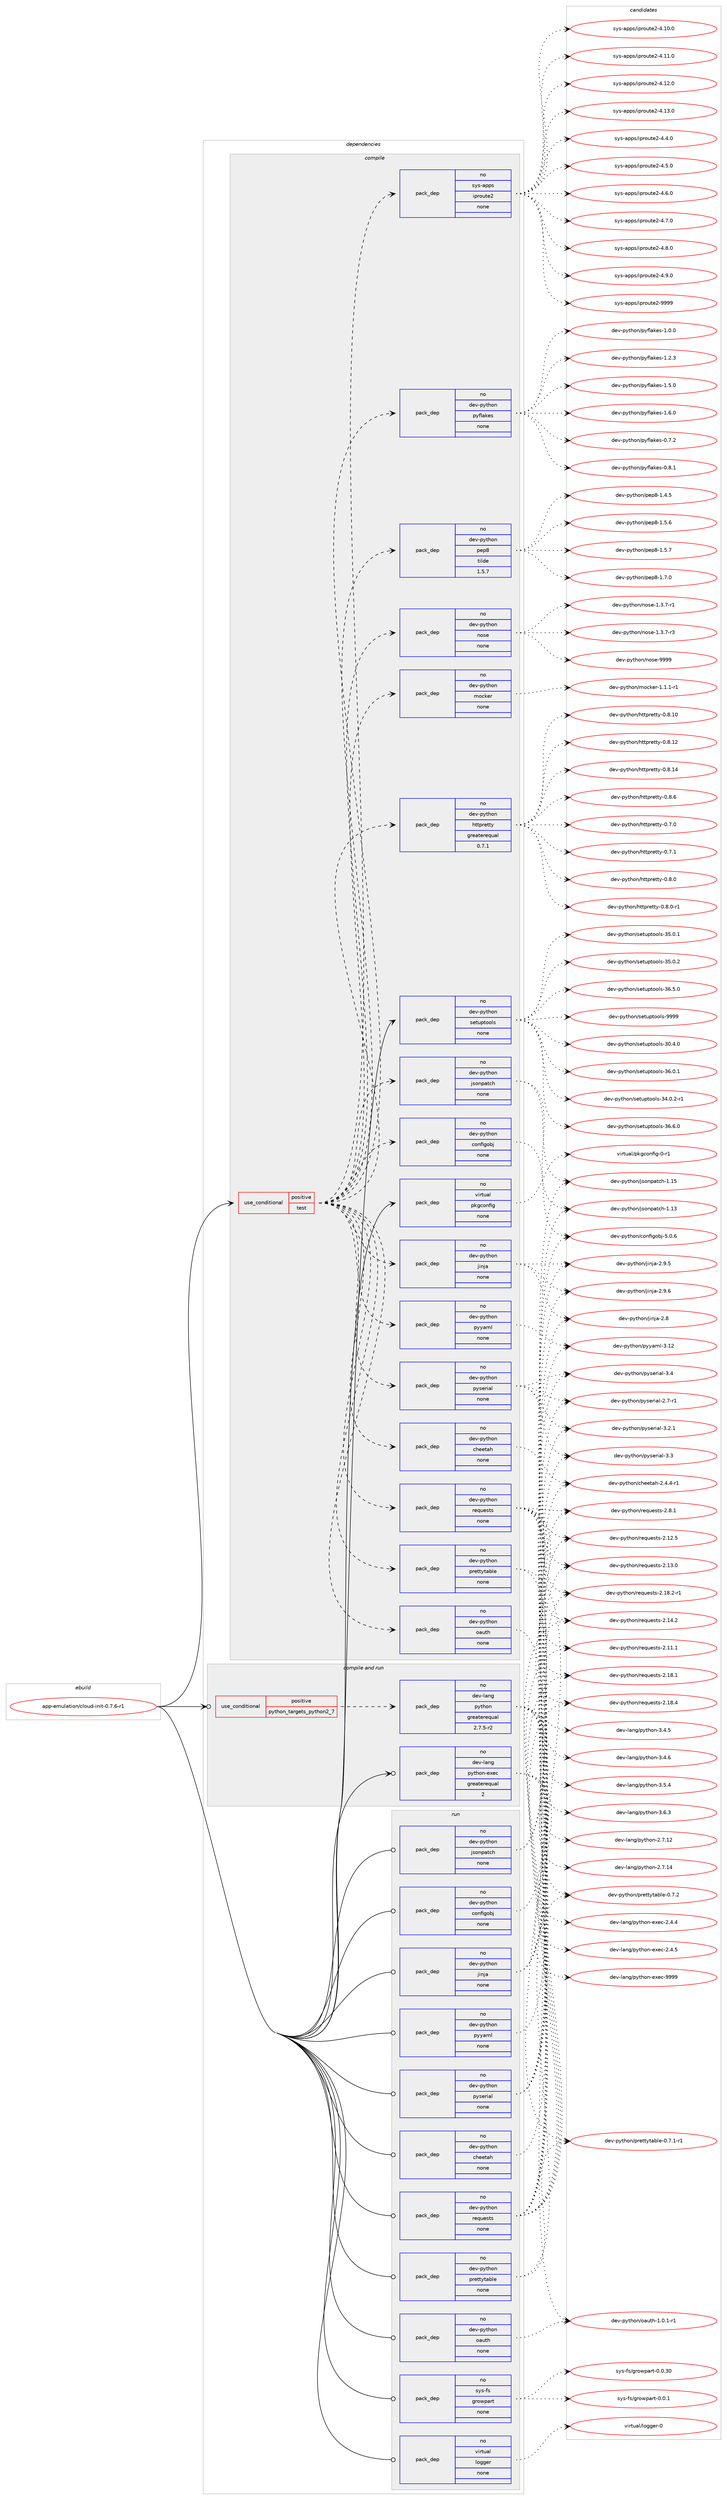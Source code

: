 digraph prolog {

# *************
# Graph options
# *************

newrank=true;
concentrate=true;
compound=true;
graph [rankdir=LR,fontname=Helvetica,fontsize=10,ranksep=1.5];#, ranksep=2.5, nodesep=0.2];
edge  [arrowhead=vee];
node  [fontname=Helvetica,fontsize=10];

# **********
# The ebuild
# **********

subgraph cluster_leftcol {
color=gray;
rank=same;
label=<<i>ebuild</i>>;
id [label="app-emulation/cloud-init-0.7.6-r1", color=red, width=4, href="../app-emulation/cloud-init-0.7.6-r1.svg"];
}

# ****************
# The dependencies
# ****************

subgraph cluster_midcol {
color=gray;
label=<<i>dependencies</i>>;
subgraph cluster_compile {
fillcolor="#eeeeee";
style=filled;
label=<<i>compile</i>>;
subgraph cond4960 {
dependency20276 [label=<<TABLE BORDER="0" CELLBORDER="1" CELLSPACING="0" CELLPADDING="4"><TR><TD ROWSPAN="3" CELLPADDING="10">use_conditional</TD></TR><TR><TD>positive</TD></TR><TR><TD>test</TD></TR></TABLE>>, shape=none, color=red];
subgraph pack14902 {
dependency20277 [label=<<TABLE BORDER="0" CELLBORDER="1" CELLSPACING="0" CELLPADDING="4" WIDTH="220"><TR><TD ROWSPAN="6" CELLPADDING="30">pack_dep</TD></TR><TR><TD WIDTH="110">no</TD></TR><TR><TD>dev-python</TD></TR><TR><TD>cheetah</TD></TR><TR><TD>none</TD></TR><TR><TD></TD></TR></TABLE>>, shape=none, color=blue];
}
dependency20276:e -> dependency20277:w [weight=20,style="dashed",arrowhead="vee"];
subgraph pack14903 {
dependency20278 [label=<<TABLE BORDER="0" CELLBORDER="1" CELLSPACING="0" CELLPADDING="4" WIDTH="220"><TR><TD ROWSPAN="6" CELLPADDING="30">pack_dep</TD></TR><TR><TD WIDTH="110">no</TD></TR><TR><TD>dev-python</TD></TR><TR><TD>configobj</TD></TR><TR><TD>none</TD></TR><TR><TD></TD></TR></TABLE>>, shape=none, color=blue];
}
dependency20276:e -> dependency20278:w [weight=20,style="dashed",arrowhead="vee"];
subgraph pack14904 {
dependency20279 [label=<<TABLE BORDER="0" CELLBORDER="1" CELLSPACING="0" CELLPADDING="4" WIDTH="220"><TR><TD ROWSPAN="6" CELLPADDING="30">pack_dep</TD></TR><TR><TD WIDTH="110">no</TD></TR><TR><TD>dev-python</TD></TR><TR><TD>jinja</TD></TR><TR><TD>none</TD></TR><TR><TD></TD></TR></TABLE>>, shape=none, color=blue];
}
dependency20276:e -> dependency20279:w [weight=20,style="dashed",arrowhead="vee"];
subgraph pack14905 {
dependency20280 [label=<<TABLE BORDER="0" CELLBORDER="1" CELLSPACING="0" CELLPADDING="4" WIDTH="220"><TR><TD ROWSPAN="6" CELLPADDING="30">pack_dep</TD></TR><TR><TD WIDTH="110">no</TD></TR><TR><TD>dev-python</TD></TR><TR><TD>jsonpatch</TD></TR><TR><TD>none</TD></TR><TR><TD></TD></TR></TABLE>>, shape=none, color=blue];
}
dependency20276:e -> dependency20280:w [weight=20,style="dashed",arrowhead="vee"];
subgraph pack14906 {
dependency20281 [label=<<TABLE BORDER="0" CELLBORDER="1" CELLSPACING="0" CELLPADDING="4" WIDTH="220"><TR><TD ROWSPAN="6" CELLPADDING="30">pack_dep</TD></TR><TR><TD WIDTH="110">no</TD></TR><TR><TD>dev-python</TD></TR><TR><TD>oauth</TD></TR><TR><TD>none</TD></TR><TR><TD></TD></TR></TABLE>>, shape=none, color=blue];
}
dependency20276:e -> dependency20281:w [weight=20,style="dashed",arrowhead="vee"];
subgraph pack14907 {
dependency20282 [label=<<TABLE BORDER="0" CELLBORDER="1" CELLSPACING="0" CELLPADDING="4" WIDTH="220"><TR><TD ROWSPAN="6" CELLPADDING="30">pack_dep</TD></TR><TR><TD WIDTH="110">no</TD></TR><TR><TD>dev-python</TD></TR><TR><TD>prettytable</TD></TR><TR><TD>none</TD></TR><TR><TD></TD></TR></TABLE>>, shape=none, color=blue];
}
dependency20276:e -> dependency20282:w [weight=20,style="dashed",arrowhead="vee"];
subgraph pack14908 {
dependency20283 [label=<<TABLE BORDER="0" CELLBORDER="1" CELLSPACING="0" CELLPADDING="4" WIDTH="220"><TR><TD ROWSPAN="6" CELLPADDING="30">pack_dep</TD></TR><TR><TD WIDTH="110">no</TD></TR><TR><TD>dev-python</TD></TR><TR><TD>pyserial</TD></TR><TR><TD>none</TD></TR><TR><TD></TD></TR></TABLE>>, shape=none, color=blue];
}
dependency20276:e -> dependency20283:w [weight=20,style="dashed",arrowhead="vee"];
subgraph pack14909 {
dependency20284 [label=<<TABLE BORDER="0" CELLBORDER="1" CELLSPACING="0" CELLPADDING="4" WIDTH="220"><TR><TD ROWSPAN="6" CELLPADDING="30">pack_dep</TD></TR><TR><TD WIDTH="110">no</TD></TR><TR><TD>dev-python</TD></TR><TR><TD>pyyaml</TD></TR><TR><TD>none</TD></TR><TR><TD></TD></TR></TABLE>>, shape=none, color=blue];
}
dependency20276:e -> dependency20284:w [weight=20,style="dashed",arrowhead="vee"];
subgraph pack14910 {
dependency20285 [label=<<TABLE BORDER="0" CELLBORDER="1" CELLSPACING="0" CELLPADDING="4" WIDTH="220"><TR><TD ROWSPAN="6" CELLPADDING="30">pack_dep</TD></TR><TR><TD WIDTH="110">no</TD></TR><TR><TD>dev-python</TD></TR><TR><TD>requests</TD></TR><TR><TD>none</TD></TR><TR><TD></TD></TR></TABLE>>, shape=none, color=blue];
}
dependency20276:e -> dependency20285:w [weight=20,style="dashed",arrowhead="vee"];
subgraph pack14911 {
dependency20286 [label=<<TABLE BORDER="0" CELLBORDER="1" CELLSPACING="0" CELLPADDING="4" WIDTH="220"><TR><TD ROWSPAN="6" CELLPADDING="30">pack_dep</TD></TR><TR><TD WIDTH="110">no</TD></TR><TR><TD>dev-python</TD></TR><TR><TD>httpretty</TD></TR><TR><TD>greaterequal</TD></TR><TR><TD>0.7.1</TD></TR></TABLE>>, shape=none, color=blue];
}
dependency20276:e -> dependency20286:w [weight=20,style="dashed",arrowhead="vee"];
subgraph pack14912 {
dependency20287 [label=<<TABLE BORDER="0" CELLBORDER="1" CELLSPACING="0" CELLPADDING="4" WIDTH="220"><TR><TD ROWSPAN="6" CELLPADDING="30">pack_dep</TD></TR><TR><TD WIDTH="110">no</TD></TR><TR><TD>dev-python</TD></TR><TR><TD>mocker</TD></TR><TR><TD>none</TD></TR><TR><TD></TD></TR></TABLE>>, shape=none, color=blue];
}
dependency20276:e -> dependency20287:w [weight=20,style="dashed",arrowhead="vee"];
subgraph pack14913 {
dependency20288 [label=<<TABLE BORDER="0" CELLBORDER="1" CELLSPACING="0" CELLPADDING="4" WIDTH="220"><TR><TD ROWSPAN="6" CELLPADDING="30">pack_dep</TD></TR><TR><TD WIDTH="110">no</TD></TR><TR><TD>dev-python</TD></TR><TR><TD>nose</TD></TR><TR><TD>none</TD></TR><TR><TD></TD></TR></TABLE>>, shape=none, color=blue];
}
dependency20276:e -> dependency20288:w [weight=20,style="dashed",arrowhead="vee"];
subgraph pack14914 {
dependency20289 [label=<<TABLE BORDER="0" CELLBORDER="1" CELLSPACING="0" CELLPADDING="4" WIDTH="220"><TR><TD ROWSPAN="6" CELLPADDING="30">pack_dep</TD></TR><TR><TD WIDTH="110">no</TD></TR><TR><TD>dev-python</TD></TR><TR><TD>pep8</TD></TR><TR><TD>tilde</TD></TR><TR><TD>1.5.7</TD></TR></TABLE>>, shape=none, color=blue];
}
dependency20276:e -> dependency20289:w [weight=20,style="dashed",arrowhead="vee"];
subgraph pack14915 {
dependency20290 [label=<<TABLE BORDER="0" CELLBORDER="1" CELLSPACING="0" CELLPADDING="4" WIDTH="220"><TR><TD ROWSPAN="6" CELLPADDING="30">pack_dep</TD></TR><TR><TD WIDTH="110">no</TD></TR><TR><TD>dev-python</TD></TR><TR><TD>pyflakes</TD></TR><TR><TD>none</TD></TR><TR><TD></TD></TR></TABLE>>, shape=none, color=blue];
}
dependency20276:e -> dependency20290:w [weight=20,style="dashed",arrowhead="vee"];
subgraph pack14916 {
dependency20291 [label=<<TABLE BORDER="0" CELLBORDER="1" CELLSPACING="0" CELLPADDING="4" WIDTH="220"><TR><TD ROWSPAN="6" CELLPADDING="30">pack_dep</TD></TR><TR><TD WIDTH="110">no</TD></TR><TR><TD>sys-apps</TD></TR><TR><TD>iproute2</TD></TR><TR><TD>none</TD></TR><TR><TD></TD></TR></TABLE>>, shape=none, color=blue];
}
dependency20276:e -> dependency20291:w [weight=20,style="dashed",arrowhead="vee"];
}
id:e -> dependency20276:w [weight=20,style="solid",arrowhead="vee"];
subgraph pack14917 {
dependency20292 [label=<<TABLE BORDER="0" CELLBORDER="1" CELLSPACING="0" CELLPADDING="4" WIDTH="220"><TR><TD ROWSPAN="6" CELLPADDING="30">pack_dep</TD></TR><TR><TD WIDTH="110">no</TD></TR><TR><TD>dev-python</TD></TR><TR><TD>setuptools</TD></TR><TR><TD>none</TD></TR><TR><TD></TD></TR></TABLE>>, shape=none, color=blue];
}
id:e -> dependency20292:w [weight=20,style="solid",arrowhead="vee"];
subgraph pack14918 {
dependency20293 [label=<<TABLE BORDER="0" CELLBORDER="1" CELLSPACING="0" CELLPADDING="4" WIDTH="220"><TR><TD ROWSPAN="6" CELLPADDING="30">pack_dep</TD></TR><TR><TD WIDTH="110">no</TD></TR><TR><TD>virtual</TD></TR><TR><TD>pkgconfig</TD></TR><TR><TD>none</TD></TR><TR><TD></TD></TR></TABLE>>, shape=none, color=blue];
}
id:e -> dependency20293:w [weight=20,style="solid",arrowhead="vee"];
}
subgraph cluster_compileandrun {
fillcolor="#eeeeee";
style=filled;
label=<<i>compile and run</i>>;
subgraph cond4961 {
dependency20294 [label=<<TABLE BORDER="0" CELLBORDER="1" CELLSPACING="0" CELLPADDING="4"><TR><TD ROWSPAN="3" CELLPADDING="10">use_conditional</TD></TR><TR><TD>positive</TD></TR><TR><TD>python_targets_python2_7</TD></TR></TABLE>>, shape=none, color=red];
subgraph pack14919 {
dependency20295 [label=<<TABLE BORDER="0" CELLBORDER="1" CELLSPACING="0" CELLPADDING="4" WIDTH="220"><TR><TD ROWSPAN="6" CELLPADDING="30">pack_dep</TD></TR><TR><TD WIDTH="110">no</TD></TR><TR><TD>dev-lang</TD></TR><TR><TD>python</TD></TR><TR><TD>greaterequal</TD></TR><TR><TD>2.7.5-r2</TD></TR></TABLE>>, shape=none, color=blue];
}
dependency20294:e -> dependency20295:w [weight=20,style="dashed",arrowhead="vee"];
}
id:e -> dependency20294:w [weight=20,style="solid",arrowhead="odotvee"];
subgraph pack14920 {
dependency20296 [label=<<TABLE BORDER="0" CELLBORDER="1" CELLSPACING="0" CELLPADDING="4" WIDTH="220"><TR><TD ROWSPAN="6" CELLPADDING="30">pack_dep</TD></TR><TR><TD WIDTH="110">no</TD></TR><TR><TD>dev-lang</TD></TR><TR><TD>python-exec</TD></TR><TR><TD>greaterequal</TD></TR><TR><TD>2</TD></TR></TABLE>>, shape=none, color=blue];
}
id:e -> dependency20296:w [weight=20,style="solid",arrowhead="odotvee"];
}
subgraph cluster_run {
fillcolor="#eeeeee";
style=filled;
label=<<i>run</i>>;
subgraph pack14921 {
dependency20297 [label=<<TABLE BORDER="0" CELLBORDER="1" CELLSPACING="0" CELLPADDING="4" WIDTH="220"><TR><TD ROWSPAN="6" CELLPADDING="30">pack_dep</TD></TR><TR><TD WIDTH="110">no</TD></TR><TR><TD>dev-python</TD></TR><TR><TD>cheetah</TD></TR><TR><TD>none</TD></TR><TR><TD></TD></TR></TABLE>>, shape=none, color=blue];
}
id:e -> dependency20297:w [weight=20,style="solid",arrowhead="odot"];
subgraph pack14922 {
dependency20298 [label=<<TABLE BORDER="0" CELLBORDER="1" CELLSPACING="0" CELLPADDING="4" WIDTH="220"><TR><TD ROWSPAN="6" CELLPADDING="30">pack_dep</TD></TR><TR><TD WIDTH="110">no</TD></TR><TR><TD>dev-python</TD></TR><TR><TD>configobj</TD></TR><TR><TD>none</TD></TR><TR><TD></TD></TR></TABLE>>, shape=none, color=blue];
}
id:e -> dependency20298:w [weight=20,style="solid",arrowhead="odot"];
subgraph pack14923 {
dependency20299 [label=<<TABLE BORDER="0" CELLBORDER="1" CELLSPACING="0" CELLPADDING="4" WIDTH="220"><TR><TD ROWSPAN="6" CELLPADDING="30">pack_dep</TD></TR><TR><TD WIDTH="110">no</TD></TR><TR><TD>dev-python</TD></TR><TR><TD>jinja</TD></TR><TR><TD>none</TD></TR><TR><TD></TD></TR></TABLE>>, shape=none, color=blue];
}
id:e -> dependency20299:w [weight=20,style="solid",arrowhead="odot"];
subgraph pack14924 {
dependency20300 [label=<<TABLE BORDER="0" CELLBORDER="1" CELLSPACING="0" CELLPADDING="4" WIDTH="220"><TR><TD ROWSPAN="6" CELLPADDING="30">pack_dep</TD></TR><TR><TD WIDTH="110">no</TD></TR><TR><TD>dev-python</TD></TR><TR><TD>jsonpatch</TD></TR><TR><TD>none</TD></TR><TR><TD></TD></TR></TABLE>>, shape=none, color=blue];
}
id:e -> dependency20300:w [weight=20,style="solid",arrowhead="odot"];
subgraph pack14925 {
dependency20301 [label=<<TABLE BORDER="0" CELLBORDER="1" CELLSPACING="0" CELLPADDING="4" WIDTH="220"><TR><TD ROWSPAN="6" CELLPADDING="30">pack_dep</TD></TR><TR><TD WIDTH="110">no</TD></TR><TR><TD>dev-python</TD></TR><TR><TD>oauth</TD></TR><TR><TD>none</TD></TR><TR><TD></TD></TR></TABLE>>, shape=none, color=blue];
}
id:e -> dependency20301:w [weight=20,style="solid",arrowhead="odot"];
subgraph pack14926 {
dependency20302 [label=<<TABLE BORDER="0" CELLBORDER="1" CELLSPACING="0" CELLPADDING="4" WIDTH="220"><TR><TD ROWSPAN="6" CELLPADDING="30">pack_dep</TD></TR><TR><TD WIDTH="110">no</TD></TR><TR><TD>dev-python</TD></TR><TR><TD>prettytable</TD></TR><TR><TD>none</TD></TR><TR><TD></TD></TR></TABLE>>, shape=none, color=blue];
}
id:e -> dependency20302:w [weight=20,style="solid",arrowhead="odot"];
subgraph pack14927 {
dependency20303 [label=<<TABLE BORDER="0" CELLBORDER="1" CELLSPACING="0" CELLPADDING="4" WIDTH="220"><TR><TD ROWSPAN="6" CELLPADDING="30">pack_dep</TD></TR><TR><TD WIDTH="110">no</TD></TR><TR><TD>dev-python</TD></TR><TR><TD>pyserial</TD></TR><TR><TD>none</TD></TR><TR><TD></TD></TR></TABLE>>, shape=none, color=blue];
}
id:e -> dependency20303:w [weight=20,style="solid",arrowhead="odot"];
subgraph pack14928 {
dependency20304 [label=<<TABLE BORDER="0" CELLBORDER="1" CELLSPACING="0" CELLPADDING="4" WIDTH="220"><TR><TD ROWSPAN="6" CELLPADDING="30">pack_dep</TD></TR><TR><TD WIDTH="110">no</TD></TR><TR><TD>dev-python</TD></TR><TR><TD>pyyaml</TD></TR><TR><TD>none</TD></TR><TR><TD></TD></TR></TABLE>>, shape=none, color=blue];
}
id:e -> dependency20304:w [weight=20,style="solid",arrowhead="odot"];
subgraph pack14929 {
dependency20305 [label=<<TABLE BORDER="0" CELLBORDER="1" CELLSPACING="0" CELLPADDING="4" WIDTH="220"><TR><TD ROWSPAN="6" CELLPADDING="30">pack_dep</TD></TR><TR><TD WIDTH="110">no</TD></TR><TR><TD>dev-python</TD></TR><TR><TD>requests</TD></TR><TR><TD>none</TD></TR><TR><TD></TD></TR></TABLE>>, shape=none, color=blue];
}
id:e -> dependency20305:w [weight=20,style="solid",arrowhead="odot"];
subgraph pack14930 {
dependency20306 [label=<<TABLE BORDER="0" CELLBORDER="1" CELLSPACING="0" CELLPADDING="4" WIDTH="220"><TR><TD ROWSPAN="6" CELLPADDING="30">pack_dep</TD></TR><TR><TD WIDTH="110">no</TD></TR><TR><TD>sys-fs</TD></TR><TR><TD>growpart</TD></TR><TR><TD>none</TD></TR><TR><TD></TD></TR></TABLE>>, shape=none, color=blue];
}
id:e -> dependency20306:w [weight=20,style="solid",arrowhead="odot"];
subgraph pack14931 {
dependency20307 [label=<<TABLE BORDER="0" CELLBORDER="1" CELLSPACING="0" CELLPADDING="4" WIDTH="220"><TR><TD ROWSPAN="6" CELLPADDING="30">pack_dep</TD></TR><TR><TD WIDTH="110">no</TD></TR><TR><TD>virtual</TD></TR><TR><TD>logger</TD></TR><TR><TD>none</TD></TR><TR><TD></TD></TR></TABLE>>, shape=none, color=blue];
}
id:e -> dependency20307:w [weight=20,style="solid",arrowhead="odot"];
}
}

# **************
# The candidates
# **************

subgraph cluster_choices {
rank=same;
color=gray;
label=<<i>candidates</i>>;

subgraph choice14902 {
color=black;
nodesep=1;
choice100101118451121211161041111104799104101101116971044550465246524511449 [label="dev-python/cheetah-2.4.4-r1", color=red, width=4,href="../dev-python/cheetah-2.4.4-r1.svg"];
dependency20277:e -> choice100101118451121211161041111104799104101101116971044550465246524511449:w [style=dotted,weight="100"];
}
subgraph choice14903 {
color=black;
nodesep=1;
choice10010111845112121116104111110479911111010210510311198106455346484654 [label="dev-python/configobj-5.0.6", color=red, width=4,href="../dev-python/configobj-5.0.6.svg"];
dependency20278:e -> choice10010111845112121116104111110479911111010210510311198106455346484654:w [style=dotted,weight="100"];
}
subgraph choice14904 {
color=black;
nodesep=1;
choice10010111845112121116104111110471061051101069745504656 [label="dev-python/jinja-2.8", color=red, width=4,href="../dev-python/jinja-2.8.svg"];
choice100101118451121211161041111104710610511010697455046574653 [label="dev-python/jinja-2.9.5", color=red, width=4,href="../dev-python/jinja-2.9.5.svg"];
choice100101118451121211161041111104710610511010697455046574654 [label="dev-python/jinja-2.9.6", color=red, width=4,href="../dev-python/jinja-2.9.6.svg"];
dependency20279:e -> choice10010111845112121116104111110471061051101069745504656:w [style=dotted,weight="100"];
dependency20279:e -> choice100101118451121211161041111104710610511010697455046574653:w [style=dotted,weight="100"];
dependency20279:e -> choice100101118451121211161041111104710610511010697455046574654:w [style=dotted,weight="100"];
}
subgraph choice14905 {
color=black;
nodesep=1;
choice100101118451121211161041111104710611511111011297116991044549464951 [label="dev-python/jsonpatch-1.13", color=red, width=4,href="../dev-python/jsonpatch-1.13.svg"];
choice100101118451121211161041111104710611511111011297116991044549464953 [label="dev-python/jsonpatch-1.15", color=red, width=4,href="../dev-python/jsonpatch-1.15.svg"];
dependency20280:e -> choice100101118451121211161041111104710611511111011297116991044549464951:w [style=dotted,weight="100"];
dependency20280:e -> choice100101118451121211161041111104710611511111011297116991044549464953:w [style=dotted,weight="100"];
}
subgraph choice14906 {
color=black;
nodesep=1;
choice1001011184511212111610411111047111971171161044549464846494511449 [label="dev-python/oauth-1.0.1-r1", color=red, width=4,href="../dev-python/oauth-1.0.1-r1.svg"];
dependency20281:e -> choice1001011184511212111610411111047111971171161044549464846494511449:w [style=dotted,weight="100"];
}
subgraph choice14907 {
color=black;
nodesep=1;
choice100101118451121211161041111104711211410111611612111697981081014548465546494511449 [label="dev-python/prettytable-0.7.1-r1", color=red, width=4,href="../dev-python/prettytable-0.7.1-r1.svg"];
choice10010111845112121116104111110471121141011161161211169798108101454846554650 [label="dev-python/prettytable-0.7.2", color=red, width=4,href="../dev-python/prettytable-0.7.2.svg"];
dependency20282:e -> choice100101118451121211161041111104711211410111611612111697981081014548465546494511449:w [style=dotted,weight="100"];
dependency20282:e -> choice10010111845112121116104111110471121141011161161211169798108101454846554650:w [style=dotted,weight="100"];
}
subgraph choice14908 {
color=black;
nodesep=1;
choice100101118451121211161041111104711212111510111410597108455046554511449 [label="dev-python/pyserial-2.7-r1", color=red, width=4,href="../dev-python/pyserial-2.7-r1.svg"];
choice100101118451121211161041111104711212111510111410597108455146504649 [label="dev-python/pyserial-3.2.1", color=red, width=4,href="../dev-python/pyserial-3.2.1.svg"];
choice10010111845112121116104111110471121211151011141059710845514651 [label="dev-python/pyserial-3.3", color=red, width=4,href="../dev-python/pyserial-3.3.svg"];
choice10010111845112121116104111110471121211151011141059710845514652 [label="dev-python/pyserial-3.4", color=red, width=4,href="../dev-python/pyserial-3.4.svg"];
dependency20283:e -> choice100101118451121211161041111104711212111510111410597108455046554511449:w [style=dotted,weight="100"];
dependency20283:e -> choice100101118451121211161041111104711212111510111410597108455146504649:w [style=dotted,weight="100"];
dependency20283:e -> choice10010111845112121116104111110471121211151011141059710845514651:w [style=dotted,weight="100"];
dependency20283:e -> choice10010111845112121116104111110471121211151011141059710845514652:w [style=dotted,weight="100"];
}
subgraph choice14909 {
color=black;
nodesep=1;
choice1001011184511212111610411111047112121121971091084551464950 [label="dev-python/pyyaml-3.12", color=red, width=4,href="../dev-python/pyyaml-3.12.svg"];
dependency20284:e -> choice1001011184511212111610411111047112121121971091084551464950:w [style=dotted,weight="100"];
}
subgraph choice14910 {
color=black;
nodesep=1;
choice100101118451121211161041111104711410111311710111511611545504649494649 [label="dev-python/requests-2.11.1", color=red, width=4,href="../dev-python/requests-2.11.1.svg"];
choice100101118451121211161041111104711410111311710111511611545504649504653 [label="dev-python/requests-2.12.5", color=red, width=4,href="../dev-python/requests-2.12.5.svg"];
choice100101118451121211161041111104711410111311710111511611545504649514648 [label="dev-python/requests-2.13.0", color=red, width=4,href="../dev-python/requests-2.13.0.svg"];
choice100101118451121211161041111104711410111311710111511611545504649524650 [label="dev-python/requests-2.14.2", color=red, width=4,href="../dev-python/requests-2.14.2.svg"];
choice100101118451121211161041111104711410111311710111511611545504649564649 [label="dev-python/requests-2.18.1", color=red, width=4,href="../dev-python/requests-2.18.1.svg"];
choice1001011184511212111610411111047114101113117101115116115455046495646504511449 [label="dev-python/requests-2.18.2-r1", color=red, width=4,href="../dev-python/requests-2.18.2-r1.svg"];
choice100101118451121211161041111104711410111311710111511611545504649564652 [label="dev-python/requests-2.18.4", color=red, width=4,href="../dev-python/requests-2.18.4.svg"];
choice1001011184511212111610411111047114101113117101115116115455046564649 [label="dev-python/requests-2.8.1", color=red, width=4,href="../dev-python/requests-2.8.1.svg"];
dependency20285:e -> choice100101118451121211161041111104711410111311710111511611545504649494649:w [style=dotted,weight="100"];
dependency20285:e -> choice100101118451121211161041111104711410111311710111511611545504649504653:w [style=dotted,weight="100"];
dependency20285:e -> choice100101118451121211161041111104711410111311710111511611545504649514648:w [style=dotted,weight="100"];
dependency20285:e -> choice100101118451121211161041111104711410111311710111511611545504649524650:w [style=dotted,weight="100"];
dependency20285:e -> choice100101118451121211161041111104711410111311710111511611545504649564649:w [style=dotted,weight="100"];
dependency20285:e -> choice1001011184511212111610411111047114101113117101115116115455046495646504511449:w [style=dotted,weight="100"];
dependency20285:e -> choice100101118451121211161041111104711410111311710111511611545504649564652:w [style=dotted,weight="100"];
dependency20285:e -> choice1001011184511212111610411111047114101113117101115116115455046564649:w [style=dotted,weight="100"];
}
subgraph choice14911 {
color=black;
nodesep=1;
choice1001011184511212111610411111047104116116112114101116116121454846554648 [label="dev-python/httpretty-0.7.0", color=red, width=4,href="../dev-python/httpretty-0.7.0.svg"];
choice1001011184511212111610411111047104116116112114101116116121454846554649 [label="dev-python/httpretty-0.7.1", color=red, width=4,href="../dev-python/httpretty-0.7.1.svg"];
choice1001011184511212111610411111047104116116112114101116116121454846564648 [label="dev-python/httpretty-0.8.0", color=red, width=4,href="../dev-python/httpretty-0.8.0.svg"];
choice10010111845112121116104111110471041161161121141011161161214548465646484511449 [label="dev-python/httpretty-0.8.0-r1", color=red, width=4,href="../dev-python/httpretty-0.8.0-r1.svg"];
choice100101118451121211161041111104710411611611211410111611612145484656464948 [label="dev-python/httpretty-0.8.10", color=red, width=4,href="../dev-python/httpretty-0.8.10.svg"];
choice100101118451121211161041111104710411611611211410111611612145484656464950 [label="dev-python/httpretty-0.8.12", color=red, width=4,href="../dev-python/httpretty-0.8.12.svg"];
choice100101118451121211161041111104710411611611211410111611612145484656464952 [label="dev-python/httpretty-0.8.14", color=red, width=4,href="../dev-python/httpretty-0.8.14.svg"];
choice1001011184511212111610411111047104116116112114101116116121454846564654 [label="dev-python/httpretty-0.8.6", color=red, width=4,href="../dev-python/httpretty-0.8.6.svg"];
dependency20286:e -> choice1001011184511212111610411111047104116116112114101116116121454846554648:w [style=dotted,weight="100"];
dependency20286:e -> choice1001011184511212111610411111047104116116112114101116116121454846554649:w [style=dotted,weight="100"];
dependency20286:e -> choice1001011184511212111610411111047104116116112114101116116121454846564648:w [style=dotted,weight="100"];
dependency20286:e -> choice10010111845112121116104111110471041161161121141011161161214548465646484511449:w [style=dotted,weight="100"];
dependency20286:e -> choice100101118451121211161041111104710411611611211410111611612145484656464948:w [style=dotted,weight="100"];
dependency20286:e -> choice100101118451121211161041111104710411611611211410111611612145484656464950:w [style=dotted,weight="100"];
dependency20286:e -> choice100101118451121211161041111104710411611611211410111611612145484656464952:w [style=dotted,weight="100"];
dependency20286:e -> choice1001011184511212111610411111047104116116112114101116116121454846564654:w [style=dotted,weight="100"];
}
subgraph choice14912 {
color=black;
nodesep=1;
choice1001011184511212111610411111047109111991071011144549464946494511449 [label="dev-python/mocker-1.1.1-r1", color=red, width=4,href="../dev-python/mocker-1.1.1-r1.svg"];
dependency20287:e -> choice1001011184511212111610411111047109111991071011144549464946494511449:w [style=dotted,weight="100"];
}
subgraph choice14913 {
color=black;
nodesep=1;
choice10010111845112121116104111110471101111151014549465146554511449 [label="dev-python/nose-1.3.7-r1", color=red, width=4,href="../dev-python/nose-1.3.7-r1.svg"];
choice10010111845112121116104111110471101111151014549465146554511451 [label="dev-python/nose-1.3.7-r3", color=red, width=4,href="../dev-python/nose-1.3.7-r3.svg"];
choice10010111845112121116104111110471101111151014557575757 [label="dev-python/nose-9999", color=red, width=4,href="../dev-python/nose-9999.svg"];
dependency20288:e -> choice10010111845112121116104111110471101111151014549465146554511449:w [style=dotted,weight="100"];
dependency20288:e -> choice10010111845112121116104111110471101111151014549465146554511451:w [style=dotted,weight="100"];
dependency20288:e -> choice10010111845112121116104111110471101111151014557575757:w [style=dotted,weight="100"];
}
subgraph choice14914 {
color=black;
nodesep=1;
choice100101118451121211161041111104711210111256454946524653 [label="dev-python/pep8-1.4.5", color=red, width=4,href="../dev-python/pep8-1.4.5.svg"];
choice100101118451121211161041111104711210111256454946534654 [label="dev-python/pep8-1.5.6", color=red, width=4,href="../dev-python/pep8-1.5.6.svg"];
choice100101118451121211161041111104711210111256454946534655 [label="dev-python/pep8-1.5.7", color=red, width=4,href="../dev-python/pep8-1.5.7.svg"];
choice100101118451121211161041111104711210111256454946554648 [label="dev-python/pep8-1.7.0", color=red, width=4,href="../dev-python/pep8-1.7.0.svg"];
dependency20289:e -> choice100101118451121211161041111104711210111256454946524653:w [style=dotted,weight="100"];
dependency20289:e -> choice100101118451121211161041111104711210111256454946534654:w [style=dotted,weight="100"];
dependency20289:e -> choice100101118451121211161041111104711210111256454946534655:w [style=dotted,weight="100"];
dependency20289:e -> choice100101118451121211161041111104711210111256454946554648:w [style=dotted,weight="100"];
}
subgraph choice14915 {
color=black;
nodesep=1;
choice100101118451121211161041111104711212110210897107101115454846554650 [label="dev-python/pyflakes-0.7.2", color=red, width=4,href="../dev-python/pyflakes-0.7.2.svg"];
choice100101118451121211161041111104711212110210897107101115454846564649 [label="dev-python/pyflakes-0.8.1", color=red, width=4,href="../dev-python/pyflakes-0.8.1.svg"];
choice100101118451121211161041111104711212110210897107101115454946484648 [label="dev-python/pyflakes-1.0.0", color=red, width=4,href="../dev-python/pyflakes-1.0.0.svg"];
choice100101118451121211161041111104711212110210897107101115454946504651 [label="dev-python/pyflakes-1.2.3", color=red, width=4,href="../dev-python/pyflakes-1.2.3.svg"];
choice100101118451121211161041111104711212110210897107101115454946534648 [label="dev-python/pyflakes-1.5.0", color=red, width=4,href="../dev-python/pyflakes-1.5.0.svg"];
choice100101118451121211161041111104711212110210897107101115454946544648 [label="dev-python/pyflakes-1.6.0", color=red, width=4,href="../dev-python/pyflakes-1.6.0.svg"];
dependency20290:e -> choice100101118451121211161041111104711212110210897107101115454846554650:w [style=dotted,weight="100"];
dependency20290:e -> choice100101118451121211161041111104711212110210897107101115454846564649:w [style=dotted,weight="100"];
dependency20290:e -> choice100101118451121211161041111104711212110210897107101115454946484648:w [style=dotted,weight="100"];
dependency20290:e -> choice100101118451121211161041111104711212110210897107101115454946504651:w [style=dotted,weight="100"];
dependency20290:e -> choice100101118451121211161041111104711212110210897107101115454946534648:w [style=dotted,weight="100"];
dependency20290:e -> choice100101118451121211161041111104711212110210897107101115454946544648:w [style=dotted,weight="100"];
}
subgraph choice14916 {
color=black;
nodesep=1;
choice1151211154597112112115471051121141111171161015045524649484648 [label="sys-apps/iproute2-4.10.0", color=red, width=4,href="../sys-apps/iproute2-4.10.0.svg"];
choice1151211154597112112115471051121141111171161015045524649494648 [label="sys-apps/iproute2-4.11.0", color=red, width=4,href="../sys-apps/iproute2-4.11.0.svg"];
choice1151211154597112112115471051121141111171161015045524649504648 [label="sys-apps/iproute2-4.12.0", color=red, width=4,href="../sys-apps/iproute2-4.12.0.svg"];
choice1151211154597112112115471051121141111171161015045524649514648 [label="sys-apps/iproute2-4.13.0", color=red, width=4,href="../sys-apps/iproute2-4.13.0.svg"];
choice11512111545971121121154710511211411111711610150455246524648 [label="sys-apps/iproute2-4.4.0", color=red, width=4,href="../sys-apps/iproute2-4.4.0.svg"];
choice11512111545971121121154710511211411111711610150455246534648 [label="sys-apps/iproute2-4.5.0", color=red, width=4,href="../sys-apps/iproute2-4.5.0.svg"];
choice11512111545971121121154710511211411111711610150455246544648 [label="sys-apps/iproute2-4.6.0", color=red, width=4,href="../sys-apps/iproute2-4.6.0.svg"];
choice11512111545971121121154710511211411111711610150455246554648 [label="sys-apps/iproute2-4.7.0", color=red, width=4,href="../sys-apps/iproute2-4.7.0.svg"];
choice11512111545971121121154710511211411111711610150455246564648 [label="sys-apps/iproute2-4.8.0", color=red, width=4,href="../sys-apps/iproute2-4.8.0.svg"];
choice11512111545971121121154710511211411111711610150455246574648 [label="sys-apps/iproute2-4.9.0", color=red, width=4,href="../sys-apps/iproute2-4.9.0.svg"];
choice115121115459711211211547105112114111117116101504557575757 [label="sys-apps/iproute2-9999", color=red, width=4,href="../sys-apps/iproute2-9999.svg"];
dependency20291:e -> choice1151211154597112112115471051121141111171161015045524649484648:w [style=dotted,weight="100"];
dependency20291:e -> choice1151211154597112112115471051121141111171161015045524649494648:w [style=dotted,weight="100"];
dependency20291:e -> choice1151211154597112112115471051121141111171161015045524649504648:w [style=dotted,weight="100"];
dependency20291:e -> choice1151211154597112112115471051121141111171161015045524649514648:w [style=dotted,weight="100"];
dependency20291:e -> choice11512111545971121121154710511211411111711610150455246524648:w [style=dotted,weight="100"];
dependency20291:e -> choice11512111545971121121154710511211411111711610150455246534648:w [style=dotted,weight="100"];
dependency20291:e -> choice11512111545971121121154710511211411111711610150455246544648:w [style=dotted,weight="100"];
dependency20291:e -> choice11512111545971121121154710511211411111711610150455246554648:w [style=dotted,weight="100"];
dependency20291:e -> choice11512111545971121121154710511211411111711610150455246564648:w [style=dotted,weight="100"];
dependency20291:e -> choice11512111545971121121154710511211411111711610150455246574648:w [style=dotted,weight="100"];
dependency20291:e -> choice115121115459711211211547105112114111117116101504557575757:w [style=dotted,weight="100"];
}
subgraph choice14917 {
color=black;
nodesep=1;
choice100101118451121211161041111104711510111611711211611111110811545514846524648 [label="dev-python/setuptools-30.4.0", color=red, width=4,href="../dev-python/setuptools-30.4.0.svg"];
choice1001011184511212111610411111047115101116117112116111111108115455152464846504511449 [label="dev-python/setuptools-34.0.2-r1", color=red, width=4,href="../dev-python/setuptools-34.0.2-r1.svg"];
choice100101118451121211161041111104711510111611711211611111110811545515346484649 [label="dev-python/setuptools-35.0.1", color=red, width=4,href="../dev-python/setuptools-35.0.1.svg"];
choice100101118451121211161041111104711510111611711211611111110811545515346484650 [label="dev-python/setuptools-35.0.2", color=red, width=4,href="../dev-python/setuptools-35.0.2.svg"];
choice100101118451121211161041111104711510111611711211611111110811545515446484649 [label="dev-python/setuptools-36.0.1", color=red, width=4,href="../dev-python/setuptools-36.0.1.svg"];
choice100101118451121211161041111104711510111611711211611111110811545515446534648 [label="dev-python/setuptools-36.5.0", color=red, width=4,href="../dev-python/setuptools-36.5.0.svg"];
choice100101118451121211161041111104711510111611711211611111110811545515446544648 [label="dev-python/setuptools-36.6.0", color=red, width=4,href="../dev-python/setuptools-36.6.0.svg"];
choice10010111845112121116104111110471151011161171121161111111081154557575757 [label="dev-python/setuptools-9999", color=red, width=4,href="../dev-python/setuptools-9999.svg"];
dependency20292:e -> choice100101118451121211161041111104711510111611711211611111110811545514846524648:w [style=dotted,weight="100"];
dependency20292:e -> choice1001011184511212111610411111047115101116117112116111111108115455152464846504511449:w [style=dotted,weight="100"];
dependency20292:e -> choice100101118451121211161041111104711510111611711211611111110811545515346484649:w [style=dotted,weight="100"];
dependency20292:e -> choice100101118451121211161041111104711510111611711211611111110811545515346484650:w [style=dotted,weight="100"];
dependency20292:e -> choice100101118451121211161041111104711510111611711211611111110811545515446484649:w [style=dotted,weight="100"];
dependency20292:e -> choice100101118451121211161041111104711510111611711211611111110811545515446534648:w [style=dotted,weight="100"];
dependency20292:e -> choice100101118451121211161041111104711510111611711211611111110811545515446544648:w [style=dotted,weight="100"];
dependency20292:e -> choice10010111845112121116104111110471151011161171121161111111081154557575757:w [style=dotted,weight="100"];
}
subgraph choice14918 {
color=black;
nodesep=1;
choice11810511411611797108471121071039911111010210510345484511449 [label="virtual/pkgconfig-0-r1", color=red, width=4,href="../virtual/pkgconfig-0-r1.svg"];
dependency20293:e -> choice11810511411611797108471121071039911111010210510345484511449:w [style=dotted,weight="100"];
}
subgraph choice14919 {
color=black;
nodesep=1;
choice10010111845108971101034711212111610411111045504655464950 [label="dev-lang/python-2.7.12", color=red, width=4,href="../dev-lang/python-2.7.12.svg"];
choice10010111845108971101034711212111610411111045504655464952 [label="dev-lang/python-2.7.14", color=red, width=4,href="../dev-lang/python-2.7.14.svg"];
choice100101118451089711010347112121116104111110455146524653 [label="dev-lang/python-3.4.5", color=red, width=4,href="../dev-lang/python-3.4.5.svg"];
choice100101118451089711010347112121116104111110455146524654 [label="dev-lang/python-3.4.6", color=red, width=4,href="../dev-lang/python-3.4.6.svg"];
choice100101118451089711010347112121116104111110455146534652 [label="dev-lang/python-3.5.4", color=red, width=4,href="../dev-lang/python-3.5.4.svg"];
choice100101118451089711010347112121116104111110455146544651 [label="dev-lang/python-3.6.3", color=red, width=4,href="../dev-lang/python-3.6.3.svg"];
dependency20295:e -> choice10010111845108971101034711212111610411111045504655464950:w [style=dotted,weight="100"];
dependency20295:e -> choice10010111845108971101034711212111610411111045504655464952:w [style=dotted,weight="100"];
dependency20295:e -> choice100101118451089711010347112121116104111110455146524653:w [style=dotted,weight="100"];
dependency20295:e -> choice100101118451089711010347112121116104111110455146524654:w [style=dotted,weight="100"];
dependency20295:e -> choice100101118451089711010347112121116104111110455146534652:w [style=dotted,weight="100"];
dependency20295:e -> choice100101118451089711010347112121116104111110455146544651:w [style=dotted,weight="100"];
}
subgraph choice14920 {
color=black;
nodesep=1;
choice1001011184510897110103471121211161041111104510112010199455046524652 [label="dev-lang/python-exec-2.4.4", color=red, width=4,href="../dev-lang/python-exec-2.4.4.svg"];
choice1001011184510897110103471121211161041111104510112010199455046524653 [label="dev-lang/python-exec-2.4.5", color=red, width=4,href="../dev-lang/python-exec-2.4.5.svg"];
choice10010111845108971101034711212111610411111045101120101994557575757 [label="dev-lang/python-exec-9999", color=red, width=4,href="../dev-lang/python-exec-9999.svg"];
dependency20296:e -> choice1001011184510897110103471121211161041111104510112010199455046524652:w [style=dotted,weight="100"];
dependency20296:e -> choice1001011184510897110103471121211161041111104510112010199455046524653:w [style=dotted,weight="100"];
dependency20296:e -> choice10010111845108971101034711212111610411111045101120101994557575757:w [style=dotted,weight="100"];
}
subgraph choice14921 {
color=black;
nodesep=1;
choice100101118451121211161041111104799104101101116971044550465246524511449 [label="dev-python/cheetah-2.4.4-r1", color=red, width=4,href="../dev-python/cheetah-2.4.4-r1.svg"];
dependency20297:e -> choice100101118451121211161041111104799104101101116971044550465246524511449:w [style=dotted,weight="100"];
}
subgraph choice14922 {
color=black;
nodesep=1;
choice10010111845112121116104111110479911111010210510311198106455346484654 [label="dev-python/configobj-5.0.6", color=red, width=4,href="../dev-python/configobj-5.0.6.svg"];
dependency20298:e -> choice10010111845112121116104111110479911111010210510311198106455346484654:w [style=dotted,weight="100"];
}
subgraph choice14923 {
color=black;
nodesep=1;
choice10010111845112121116104111110471061051101069745504656 [label="dev-python/jinja-2.8", color=red, width=4,href="../dev-python/jinja-2.8.svg"];
choice100101118451121211161041111104710610511010697455046574653 [label="dev-python/jinja-2.9.5", color=red, width=4,href="../dev-python/jinja-2.9.5.svg"];
choice100101118451121211161041111104710610511010697455046574654 [label="dev-python/jinja-2.9.6", color=red, width=4,href="../dev-python/jinja-2.9.6.svg"];
dependency20299:e -> choice10010111845112121116104111110471061051101069745504656:w [style=dotted,weight="100"];
dependency20299:e -> choice100101118451121211161041111104710610511010697455046574653:w [style=dotted,weight="100"];
dependency20299:e -> choice100101118451121211161041111104710610511010697455046574654:w [style=dotted,weight="100"];
}
subgraph choice14924 {
color=black;
nodesep=1;
choice100101118451121211161041111104710611511111011297116991044549464951 [label="dev-python/jsonpatch-1.13", color=red, width=4,href="../dev-python/jsonpatch-1.13.svg"];
choice100101118451121211161041111104710611511111011297116991044549464953 [label="dev-python/jsonpatch-1.15", color=red, width=4,href="../dev-python/jsonpatch-1.15.svg"];
dependency20300:e -> choice100101118451121211161041111104710611511111011297116991044549464951:w [style=dotted,weight="100"];
dependency20300:e -> choice100101118451121211161041111104710611511111011297116991044549464953:w [style=dotted,weight="100"];
}
subgraph choice14925 {
color=black;
nodesep=1;
choice1001011184511212111610411111047111971171161044549464846494511449 [label="dev-python/oauth-1.0.1-r1", color=red, width=4,href="../dev-python/oauth-1.0.1-r1.svg"];
dependency20301:e -> choice1001011184511212111610411111047111971171161044549464846494511449:w [style=dotted,weight="100"];
}
subgraph choice14926 {
color=black;
nodesep=1;
choice100101118451121211161041111104711211410111611612111697981081014548465546494511449 [label="dev-python/prettytable-0.7.1-r1", color=red, width=4,href="../dev-python/prettytable-0.7.1-r1.svg"];
choice10010111845112121116104111110471121141011161161211169798108101454846554650 [label="dev-python/prettytable-0.7.2", color=red, width=4,href="../dev-python/prettytable-0.7.2.svg"];
dependency20302:e -> choice100101118451121211161041111104711211410111611612111697981081014548465546494511449:w [style=dotted,weight="100"];
dependency20302:e -> choice10010111845112121116104111110471121141011161161211169798108101454846554650:w [style=dotted,weight="100"];
}
subgraph choice14927 {
color=black;
nodesep=1;
choice100101118451121211161041111104711212111510111410597108455046554511449 [label="dev-python/pyserial-2.7-r1", color=red, width=4,href="../dev-python/pyserial-2.7-r1.svg"];
choice100101118451121211161041111104711212111510111410597108455146504649 [label="dev-python/pyserial-3.2.1", color=red, width=4,href="../dev-python/pyserial-3.2.1.svg"];
choice10010111845112121116104111110471121211151011141059710845514651 [label="dev-python/pyserial-3.3", color=red, width=4,href="../dev-python/pyserial-3.3.svg"];
choice10010111845112121116104111110471121211151011141059710845514652 [label="dev-python/pyserial-3.4", color=red, width=4,href="../dev-python/pyserial-3.4.svg"];
dependency20303:e -> choice100101118451121211161041111104711212111510111410597108455046554511449:w [style=dotted,weight="100"];
dependency20303:e -> choice100101118451121211161041111104711212111510111410597108455146504649:w [style=dotted,weight="100"];
dependency20303:e -> choice10010111845112121116104111110471121211151011141059710845514651:w [style=dotted,weight="100"];
dependency20303:e -> choice10010111845112121116104111110471121211151011141059710845514652:w [style=dotted,weight="100"];
}
subgraph choice14928 {
color=black;
nodesep=1;
choice1001011184511212111610411111047112121121971091084551464950 [label="dev-python/pyyaml-3.12", color=red, width=4,href="../dev-python/pyyaml-3.12.svg"];
dependency20304:e -> choice1001011184511212111610411111047112121121971091084551464950:w [style=dotted,weight="100"];
}
subgraph choice14929 {
color=black;
nodesep=1;
choice100101118451121211161041111104711410111311710111511611545504649494649 [label="dev-python/requests-2.11.1", color=red, width=4,href="../dev-python/requests-2.11.1.svg"];
choice100101118451121211161041111104711410111311710111511611545504649504653 [label="dev-python/requests-2.12.5", color=red, width=4,href="../dev-python/requests-2.12.5.svg"];
choice100101118451121211161041111104711410111311710111511611545504649514648 [label="dev-python/requests-2.13.0", color=red, width=4,href="../dev-python/requests-2.13.0.svg"];
choice100101118451121211161041111104711410111311710111511611545504649524650 [label="dev-python/requests-2.14.2", color=red, width=4,href="../dev-python/requests-2.14.2.svg"];
choice100101118451121211161041111104711410111311710111511611545504649564649 [label="dev-python/requests-2.18.1", color=red, width=4,href="../dev-python/requests-2.18.1.svg"];
choice1001011184511212111610411111047114101113117101115116115455046495646504511449 [label="dev-python/requests-2.18.2-r1", color=red, width=4,href="../dev-python/requests-2.18.2-r1.svg"];
choice100101118451121211161041111104711410111311710111511611545504649564652 [label="dev-python/requests-2.18.4", color=red, width=4,href="../dev-python/requests-2.18.4.svg"];
choice1001011184511212111610411111047114101113117101115116115455046564649 [label="dev-python/requests-2.8.1", color=red, width=4,href="../dev-python/requests-2.8.1.svg"];
dependency20305:e -> choice100101118451121211161041111104711410111311710111511611545504649494649:w [style=dotted,weight="100"];
dependency20305:e -> choice100101118451121211161041111104711410111311710111511611545504649504653:w [style=dotted,weight="100"];
dependency20305:e -> choice100101118451121211161041111104711410111311710111511611545504649514648:w [style=dotted,weight="100"];
dependency20305:e -> choice100101118451121211161041111104711410111311710111511611545504649524650:w [style=dotted,weight="100"];
dependency20305:e -> choice100101118451121211161041111104711410111311710111511611545504649564649:w [style=dotted,weight="100"];
dependency20305:e -> choice1001011184511212111610411111047114101113117101115116115455046495646504511449:w [style=dotted,weight="100"];
dependency20305:e -> choice100101118451121211161041111104711410111311710111511611545504649564652:w [style=dotted,weight="100"];
dependency20305:e -> choice1001011184511212111610411111047114101113117101115116115455046564649:w [style=dotted,weight="100"];
}
subgraph choice14930 {
color=black;
nodesep=1;
choice115121115451021154710311411111911297114116454846484649 [label="sys-fs/growpart-0.0.1", color=red, width=4,href="../sys-fs/growpart-0.0.1.svg"];
choice11512111545102115471031141111191129711411645484648465148 [label="sys-fs/growpart-0.0.30", color=red, width=4,href="../sys-fs/growpart-0.0.30.svg"];
dependency20306:e -> choice115121115451021154710311411111911297114116454846484649:w [style=dotted,weight="100"];
dependency20306:e -> choice11512111545102115471031141111191129711411645484648465148:w [style=dotted,weight="100"];
}
subgraph choice14931 {
color=black;
nodesep=1;
choice11810511411611797108471081111031031011144548 [label="virtual/logger-0", color=red, width=4,href="../virtual/logger-0.svg"];
dependency20307:e -> choice11810511411611797108471081111031031011144548:w [style=dotted,weight="100"];
}
}

}
